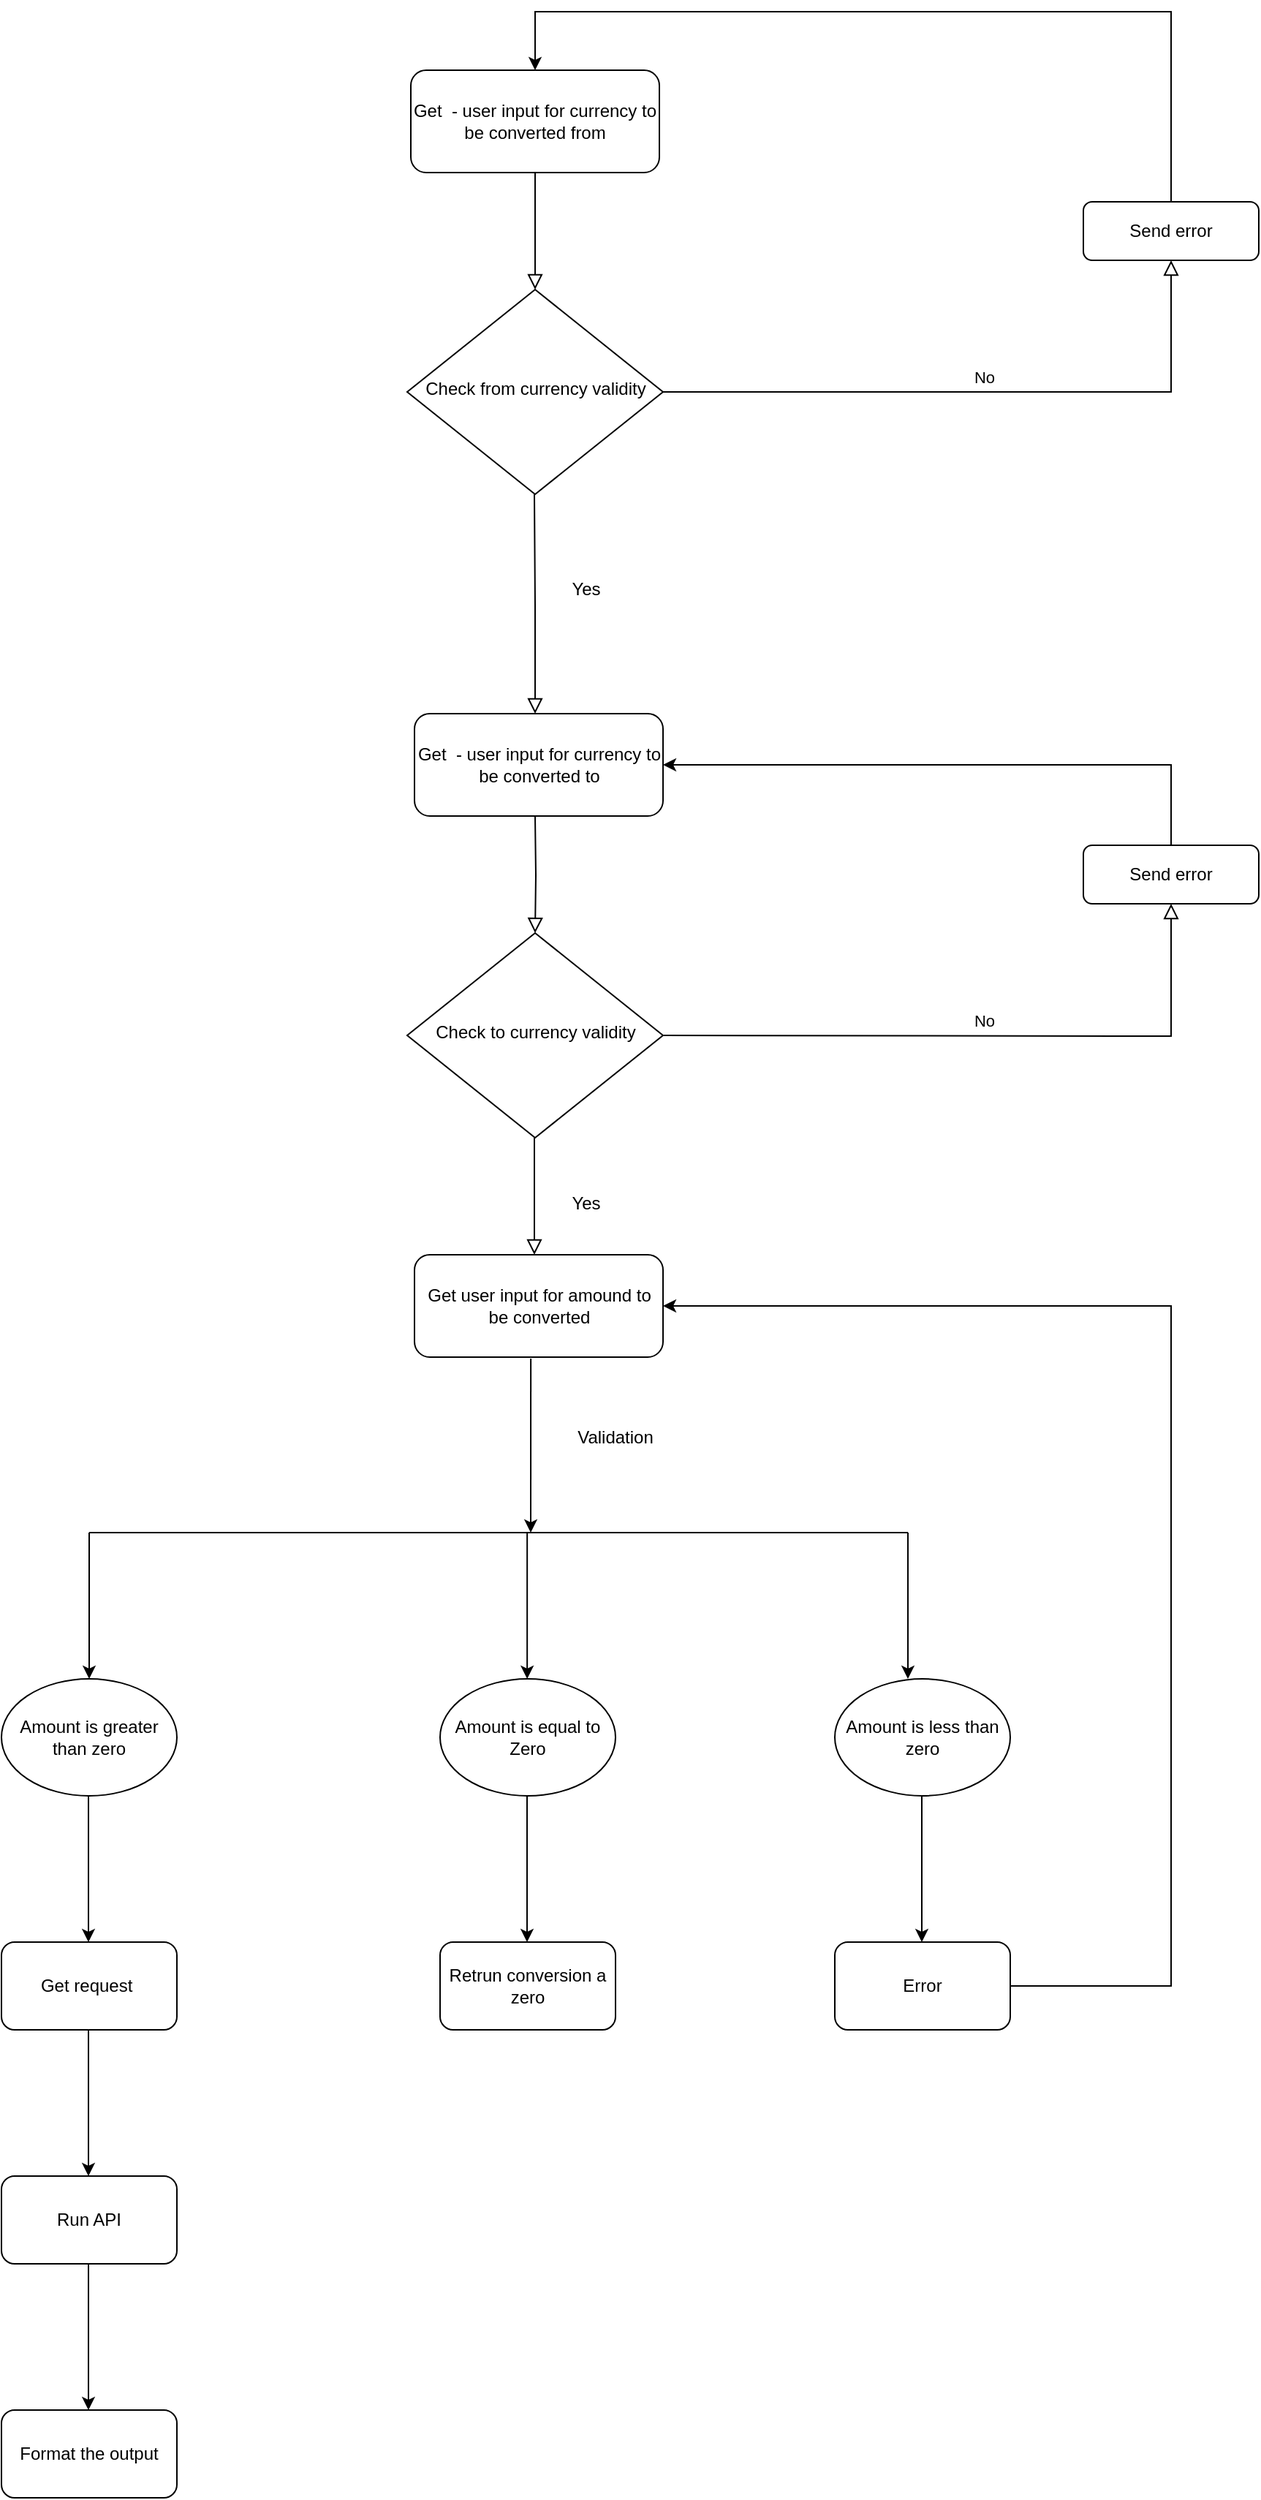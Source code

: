 <mxfile version="22.0.3" type="device">
  <diagram id="C5RBs43oDa-KdzZeNtuy" name="Page-1">
    <mxGraphModel dx="2222" dy="703" grid="1" gridSize="10" guides="1" tooltips="1" connect="1" arrows="1" fold="1" page="1" pageScale="1" pageWidth="827" pageHeight="1169" math="0" shadow="0">
      <root>
        <mxCell id="WIyWlLk6GJQsqaUBKTNV-0" />
        <mxCell id="WIyWlLk6GJQsqaUBKTNV-1" parent="WIyWlLk6GJQsqaUBKTNV-0" />
        <mxCell id="WIyWlLk6GJQsqaUBKTNV-2" value="" style="rounded=0;html=1;jettySize=auto;orthogonalLoop=1;fontSize=11;endArrow=block;endFill=0;endSize=8;strokeWidth=1;shadow=0;labelBackgroundColor=none;edgeStyle=orthogonalEdgeStyle;" parent="WIyWlLk6GJQsqaUBKTNV-1" source="WIyWlLk6GJQsqaUBKTNV-3" target="WIyWlLk6GJQsqaUBKTNV-6" edge="1">
          <mxGeometry relative="1" as="geometry" />
        </mxCell>
        <mxCell id="WIyWlLk6GJQsqaUBKTNV-3" value="Get&amp;nbsp; - user input for currency to be converted from" style="rounded=1;whiteSpace=wrap;html=1;fontSize=12;glass=0;strokeWidth=1;shadow=0;" parent="WIyWlLk6GJQsqaUBKTNV-1" vertex="1">
          <mxGeometry x="160" y="80" width="170" height="70" as="geometry" />
        </mxCell>
        <mxCell id="WIyWlLk6GJQsqaUBKTNV-5" value="No" style="edgeStyle=orthogonalEdgeStyle;rounded=0;html=1;jettySize=auto;orthogonalLoop=1;fontSize=11;endArrow=block;endFill=0;endSize=8;strokeWidth=1;shadow=0;labelBackgroundColor=none;" parent="WIyWlLk6GJQsqaUBKTNV-1" source="WIyWlLk6GJQsqaUBKTNV-6" target="WIyWlLk6GJQsqaUBKTNV-7" edge="1">
          <mxGeometry y="10" relative="1" as="geometry">
            <mxPoint as="offset" />
          </mxGeometry>
        </mxCell>
        <mxCell id="WIyWlLk6GJQsqaUBKTNV-6" value="Check from currency validity" style="rhombus;whiteSpace=wrap;html=1;shadow=0;fontFamily=Helvetica;fontSize=12;align=center;strokeWidth=1;spacing=6;spacingTop=-4;" parent="WIyWlLk6GJQsqaUBKTNV-1" vertex="1">
          <mxGeometry x="157.5" y="230" width="175" height="140" as="geometry" />
        </mxCell>
        <mxCell id="WIyWlLk6GJQsqaUBKTNV-7" value="Send error" style="rounded=1;whiteSpace=wrap;html=1;fontSize=12;glass=0;strokeWidth=1;shadow=0;" parent="WIyWlLk6GJQsqaUBKTNV-1" vertex="1">
          <mxGeometry x="620" y="170" width="120" height="40" as="geometry" />
        </mxCell>
        <mxCell id="Xh7_2cff-gdu1n1zJMgz-0" value="" style="endArrow=classic;html=1;rounded=0;exitX=0.5;exitY=0;exitDx=0;exitDy=0;entryX=0.5;entryY=0;entryDx=0;entryDy=0;" edge="1" parent="WIyWlLk6GJQsqaUBKTNV-1" source="WIyWlLk6GJQsqaUBKTNV-7" target="WIyWlLk6GJQsqaUBKTNV-3">
          <mxGeometry width="50" height="50" relative="1" as="geometry">
            <mxPoint x="400" y="160" as="sourcePoint" />
            <mxPoint x="450" y="110" as="targetPoint" />
            <Array as="points">
              <mxPoint x="680" y="40" />
              <mxPoint x="245" y="40" />
            </Array>
          </mxGeometry>
        </mxCell>
        <mxCell id="Xh7_2cff-gdu1n1zJMgz-1" value="" style="rounded=0;html=1;jettySize=auto;orthogonalLoop=1;fontSize=11;endArrow=block;endFill=0;endSize=8;strokeWidth=1;shadow=0;labelBackgroundColor=none;edgeStyle=orthogonalEdgeStyle;" edge="1" parent="WIyWlLk6GJQsqaUBKTNV-1">
          <mxGeometry relative="1" as="geometry">
            <mxPoint x="244.5" y="370" as="sourcePoint" />
            <mxPoint x="245" y="520" as="targetPoint" />
          </mxGeometry>
        </mxCell>
        <mxCell id="Xh7_2cff-gdu1n1zJMgz-2" value="Get&amp;nbsp; - user input for currency to be converted to" style="rounded=1;whiteSpace=wrap;html=1;fontSize=12;glass=0;strokeWidth=1;shadow=0;" vertex="1" parent="WIyWlLk6GJQsqaUBKTNV-1">
          <mxGeometry x="162.5" y="520" width="170" height="70" as="geometry" />
        </mxCell>
        <mxCell id="Xh7_2cff-gdu1n1zJMgz-3" value="" style="rounded=0;html=1;jettySize=auto;orthogonalLoop=1;fontSize=11;endArrow=block;endFill=0;endSize=8;strokeWidth=1;shadow=0;labelBackgroundColor=none;edgeStyle=orthogonalEdgeStyle;" edge="1" parent="WIyWlLk6GJQsqaUBKTNV-1" target="Xh7_2cff-gdu1n1zJMgz-4">
          <mxGeometry relative="1" as="geometry">
            <mxPoint x="245" y="590" as="sourcePoint" />
          </mxGeometry>
        </mxCell>
        <mxCell id="Xh7_2cff-gdu1n1zJMgz-4" value="Check to currency validity" style="rhombus;whiteSpace=wrap;html=1;shadow=0;fontFamily=Helvetica;fontSize=12;align=center;strokeWidth=1;spacing=6;spacingTop=-4;" vertex="1" parent="WIyWlLk6GJQsqaUBKTNV-1">
          <mxGeometry x="157.5" y="670" width="175" height="140" as="geometry" />
        </mxCell>
        <mxCell id="Xh7_2cff-gdu1n1zJMgz-5" value="No" style="edgeStyle=orthogonalEdgeStyle;rounded=0;html=1;jettySize=auto;orthogonalLoop=1;fontSize=11;endArrow=block;endFill=0;endSize=8;strokeWidth=1;shadow=0;labelBackgroundColor=none;" edge="1" parent="WIyWlLk6GJQsqaUBKTNV-1" target="Xh7_2cff-gdu1n1zJMgz-6">
          <mxGeometry y="10" relative="1" as="geometry">
            <mxPoint as="offset" />
            <mxPoint x="333" y="740" as="sourcePoint" />
          </mxGeometry>
        </mxCell>
        <mxCell id="Xh7_2cff-gdu1n1zJMgz-6" value="Send error" style="rounded=1;whiteSpace=wrap;html=1;fontSize=12;glass=0;strokeWidth=1;shadow=0;" vertex="1" parent="WIyWlLk6GJQsqaUBKTNV-1">
          <mxGeometry x="620" y="610" width="120" height="40" as="geometry" />
        </mxCell>
        <mxCell id="Xh7_2cff-gdu1n1zJMgz-8" value="" style="endArrow=classic;html=1;rounded=0;exitX=0.5;exitY=0;exitDx=0;exitDy=0;entryX=1;entryY=0.5;entryDx=0;entryDy=0;" edge="1" parent="WIyWlLk6GJQsqaUBKTNV-1" source="Xh7_2cff-gdu1n1zJMgz-6" target="Xh7_2cff-gdu1n1zJMgz-2">
          <mxGeometry width="50" height="50" relative="1" as="geometry">
            <mxPoint x="310" y="530" as="sourcePoint" />
            <mxPoint x="360" y="480" as="targetPoint" />
            <Array as="points">
              <mxPoint x="680" y="555" />
            </Array>
          </mxGeometry>
        </mxCell>
        <mxCell id="Xh7_2cff-gdu1n1zJMgz-9" value="Yes" style="text;html=1;strokeColor=none;fillColor=none;align=center;verticalAlign=middle;whiteSpace=wrap;rounded=0;" vertex="1" parent="WIyWlLk6GJQsqaUBKTNV-1">
          <mxGeometry x="250" y="420" width="60" height="30" as="geometry" />
        </mxCell>
        <mxCell id="Xh7_2cff-gdu1n1zJMgz-10" value="Yes" style="text;html=1;strokeColor=none;fillColor=none;align=center;verticalAlign=middle;whiteSpace=wrap;rounded=0;" vertex="1" parent="WIyWlLk6GJQsqaUBKTNV-1">
          <mxGeometry x="250" y="840" width="60" height="30" as="geometry" />
        </mxCell>
        <mxCell id="Xh7_2cff-gdu1n1zJMgz-12" value="" style="rounded=0;html=1;jettySize=auto;orthogonalLoop=1;fontSize=11;endArrow=block;endFill=0;endSize=8;strokeWidth=1;shadow=0;labelBackgroundColor=none;edgeStyle=orthogonalEdgeStyle;" edge="1" parent="WIyWlLk6GJQsqaUBKTNV-1">
          <mxGeometry relative="1" as="geometry">
            <mxPoint x="244.5" y="810" as="sourcePoint" />
            <mxPoint x="244.5" y="890" as="targetPoint" />
          </mxGeometry>
        </mxCell>
        <mxCell id="Xh7_2cff-gdu1n1zJMgz-13" value="" style="endArrow=none;html=1;rounded=0;" edge="1" parent="WIyWlLk6GJQsqaUBKTNV-1">
          <mxGeometry width="50" height="50" relative="1" as="geometry">
            <mxPoint x="-60" y="1080" as="sourcePoint" />
            <mxPoint x="500" y="1080" as="targetPoint" />
          </mxGeometry>
        </mxCell>
        <mxCell id="Xh7_2cff-gdu1n1zJMgz-14" value="" style="endArrow=classic;html=1;rounded=0;" edge="1" parent="WIyWlLk6GJQsqaUBKTNV-1">
          <mxGeometry width="50" height="50" relative="1" as="geometry">
            <mxPoint x="-60" y="1080" as="sourcePoint" />
            <mxPoint x="-60" y="1180" as="targetPoint" />
          </mxGeometry>
        </mxCell>
        <mxCell id="Xh7_2cff-gdu1n1zJMgz-15" value="Amount is greater than zero" style="ellipse;whiteSpace=wrap;html=1;" vertex="1" parent="WIyWlLk6GJQsqaUBKTNV-1">
          <mxGeometry x="-120" y="1180" width="120" height="80" as="geometry" />
        </mxCell>
        <mxCell id="Xh7_2cff-gdu1n1zJMgz-16" value="Get user input for amound to be converted" style="rounded=1;whiteSpace=wrap;html=1;fontSize=12;glass=0;strokeWidth=1;shadow=0;" vertex="1" parent="WIyWlLk6GJQsqaUBKTNV-1">
          <mxGeometry x="162.5" y="890" width="170" height="70" as="geometry" />
        </mxCell>
        <mxCell id="Xh7_2cff-gdu1n1zJMgz-17" value="" style="endArrow=classic;html=1;rounded=0;exitX=0.468;exitY=1.014;exitDx=0;exitDy=0;exitPerimeter=0;" edge="1" parent="WIyWlLk6GJQsqaUBKTNV-1" source="Xh7_2cff-gdu1n1zJMgz-16">
          <mxGeometry width="50" height="50" relative="1" as="geometry">
            <mxPoint x="310" y="960" as="sourcePoint" />
            <mxPoint x="242" y="1080" as="targetPoint" />
          </mxGeometry>
        </mxCell>
        <mxCell id="Xh7_2cff-gdu1n1zJMgz-18" value="Validation" style="text;html=1;strokeColor=none;fillColor=none;align=center;verticalAlign=middle;whiteSpace=wrap;rounded=0;" vertex="1" parent="WIyWlLk6GJQsqaUBKTNV-1">
          <mxGeometry x="270" y="1000" width="60" height="30" as="geometry" />
        </mxCell>
        <mxCell id="Xh7_2cff-gdu1n1zJMgz-19" value="Amount is equal to Zero" style="ellipse;whiteSpace=wrap;html=1;" vertex="1" parent="WIyWlLk6GJQsqaUBKTNV-1">
          <mxGeometry x="180" y="1180" width="120" height="80" as="geometry" />
        </mxCell>
        <mxCell id="Xh7_2cff-gdu1n1zJMgz-20" value="Amount is less than zero" style="ellipse;whiteSpace=wrap;html=1;" vertex="1" parent="WIyWlLk6GJQsqaUBKTNV-1">
          <mxGeometry x="450" y="1180" width="120" height="80" as="geometry" />
        </mxCell>
        <mxCell id="Xh7_2cff-gdu1n1zJMgz-21" value="" style="endArrow=classic;html=1;rounded=0;" edge="1" parent="WIyWlLk6GJQsqaUBKTNV-1">
          <mxGeometry width="50" height="50" relative="1" as="geometry">
            <mxPoint x="500" y="1080" as="sourcePoint" />
            <mxPoint x="500" y="1180" as="targetPoint" />
          </mxGeometry>
        </mxCell>
        <mxCell id="Xh7_2cff-gdu1n1zJMgz-22" value="" style="endArrow=classic;html=1;rounded=0;" edge="1" parent="WIyWlLk6GJQsqaUBKTNV-1">
          <mxGeometry width="50" height="50" relative="1" as="geometry">
            <mxPoint x="239.58" y="1080" as="sourcePoint" />
            <mxPoint x="239.58" y="1180" as="targetPoint" />
          </mxGeometry>
        </mxCell>
        <mxCell id="Xh7_2cff-gdu1n1zJMgz-23" value="" style="endArrow=classic;html=1;rounded=0;" edge="1" parent="WIyWlLk6GJQsqaUBKTNV-1">
          <mxGeometry width="50" height="50" relative="1" as="geometry">
            <mxPoint x="-60.5" y="1260" as="sourcePoint" />
            <mxPoint x="-60.5" y="1360" as="targetPoint" />
          </mxGeometry>
        </mxCell>
        <mxCell id="Xh7_2cff-gdu1n1zJMgz-25" value="Get request&amp;nbsp;" style="rounded=1;whiteSpace=wrap;html=1;" vertex="1" parent="WIyWlLk6GJQsqaUBKTNV-1">
          <mxGeometry x="-120" y="1360" width="120" height="60" as="geometry" />
        </mxCell>
        <mxCell id="Xh7_2cff-gdu1n1zJMgz-26" value="" style="endArrow=classic;html=1;rounded=0;" edge="1" parent="WIyWlLk6GJQsqaUBKTNV-1">
          <mxGeometry width="50" height="50" relative="1" as="geometry">
            <mxPoint x="-60.5" y="1420" as="sourcePoint" />
            <mxPoint x="-60.5" y="1520" as="targetPoint" />
          </mxGeometry>
        </mxCell>
        <mxCell id="Xh7_2cff-gdu1n1zJMgz-27" value="Run API" style="rounded=1;whiteSpace=wrap;html=1;" vertex="1" parent="WIyWlLk6GJQsqaUBKTNV-1">
          <mxGeometry x="-120" y="1520" width="120" height="60" as="geometry" />
        </mxCell>
        <mxCell id="Xh7_2cff-gdu1n1zJMgz-28" value="" style="endArrow=classic;html=1;rounded=0;" edge="1" parent="WIyWlLk6GJQsqaUBKTNV-1">
          <mxGeometry width="50" height="50" relative="1" as="geometry">
            <mxPoint x="-60.5" y="1580" as="sourcePoint" />
            <mxPoint x="-60.5" y="1680" as="targetPoint" />
          </mxGeometry>
        </mxCell>
        <mxCell id="Xh7_2cff-gdu1n1zJMgz-29" value="Format the output" style="rounded=1;whiteSpace=wrap;html=1;" vertex="1" parent="WIyWlLk6GJQsqaUBKTNV-1">
          <mxGeometry x="-120" y="1680" width="120" height="60" as="geometry" />
        </mxCell>
        <mxCell id="Xh7_2cff-gdu1n1zJMgz-30" value="" style="endArrow=classic;html=1;rounded=0;" edge="1" parent="WIyWlLk6GJQsqaUBKTNV-1">
          <mxGeometry width="50" height="50" relative="1" as="geometry">
            <mxPoint x="239.5" y="1260" as="sourcePoint" />
            <mxPoint x="239.5" y="1360" as="targetPoint" />
          </mxGeometry>
        </mxCell>
        <mxCell id="Xh7_2cff-gdu1n1zJMgz-31" value="Retrun conversion a zero" style="rounded=1;whiteSpace=wrap;html=1;" vertex="1" parent="WIyWlLk6GJQsqaUBKTNV-1">
          <mxGeometry x="180" y="1360" width="120" height="60" as="geometry" />
        </mxCell>
        <mxCell id="Xh7_2cff-gdu1n1zJMgz-32" value="" style="endArrow=classic;html=1;rounded=0;" edge="1" parent="WIyWlLk6GJQsqaUBKTNV-1">
          <mxGeometry width="50" height="50" relative="1" as="geometry">
            <mxPoint x="509.5" y="1260" as="sourcePoint" />
            <mxPoint x="509.5" y="1360" as="targetPoint" />
          </mxGeometry>
        </mxCell>
        <mxCell id="Xh7_2cff-gdu1n1zJMgz-33" value="Error" style="rounded=1;whiteSpace=wrap;html=1;" vertex="1" parent="WIyWlLk6GJQsqaUBKTNV-1">
          <mxGeometry x="450" y="1360" width="120" height="60" as="geometry" />
        </mxCell>
        <mxCell id="Xh7_2cff-gdu1n1zJMgz-34" value="" style="endArrow=classic;html=1;rounded=0;exitX=1;exitY=0.5;exitDx=0;exitDy=0;entryX=1;entryY=0.5;entryDx=0;entryDy=0;" edge="1" parent="WIyWlLk6GJQsqaUBKTNV-1" source="Xh7_2cff-gdu1n1zJMgz-33" target="Xh7_2cff-gdu1n1zJMgz-16">
          <mxGeometry width="50" height="50" relative="1" as="geometry">
            <mxPoint x="480" y="1170" as="sourcePoint" />
            <mxPoint x="530" y="1120" as="targetPoint" />
            <Array as="points">
              <mxPoint x="680" y="1390" />
              <mxPoint x="680" y="925" />
            </Array>
          </mxGeometry>
        </mxCell>
      </root>
    </mxGraphModel>
  </diagram>
</mxfile>
